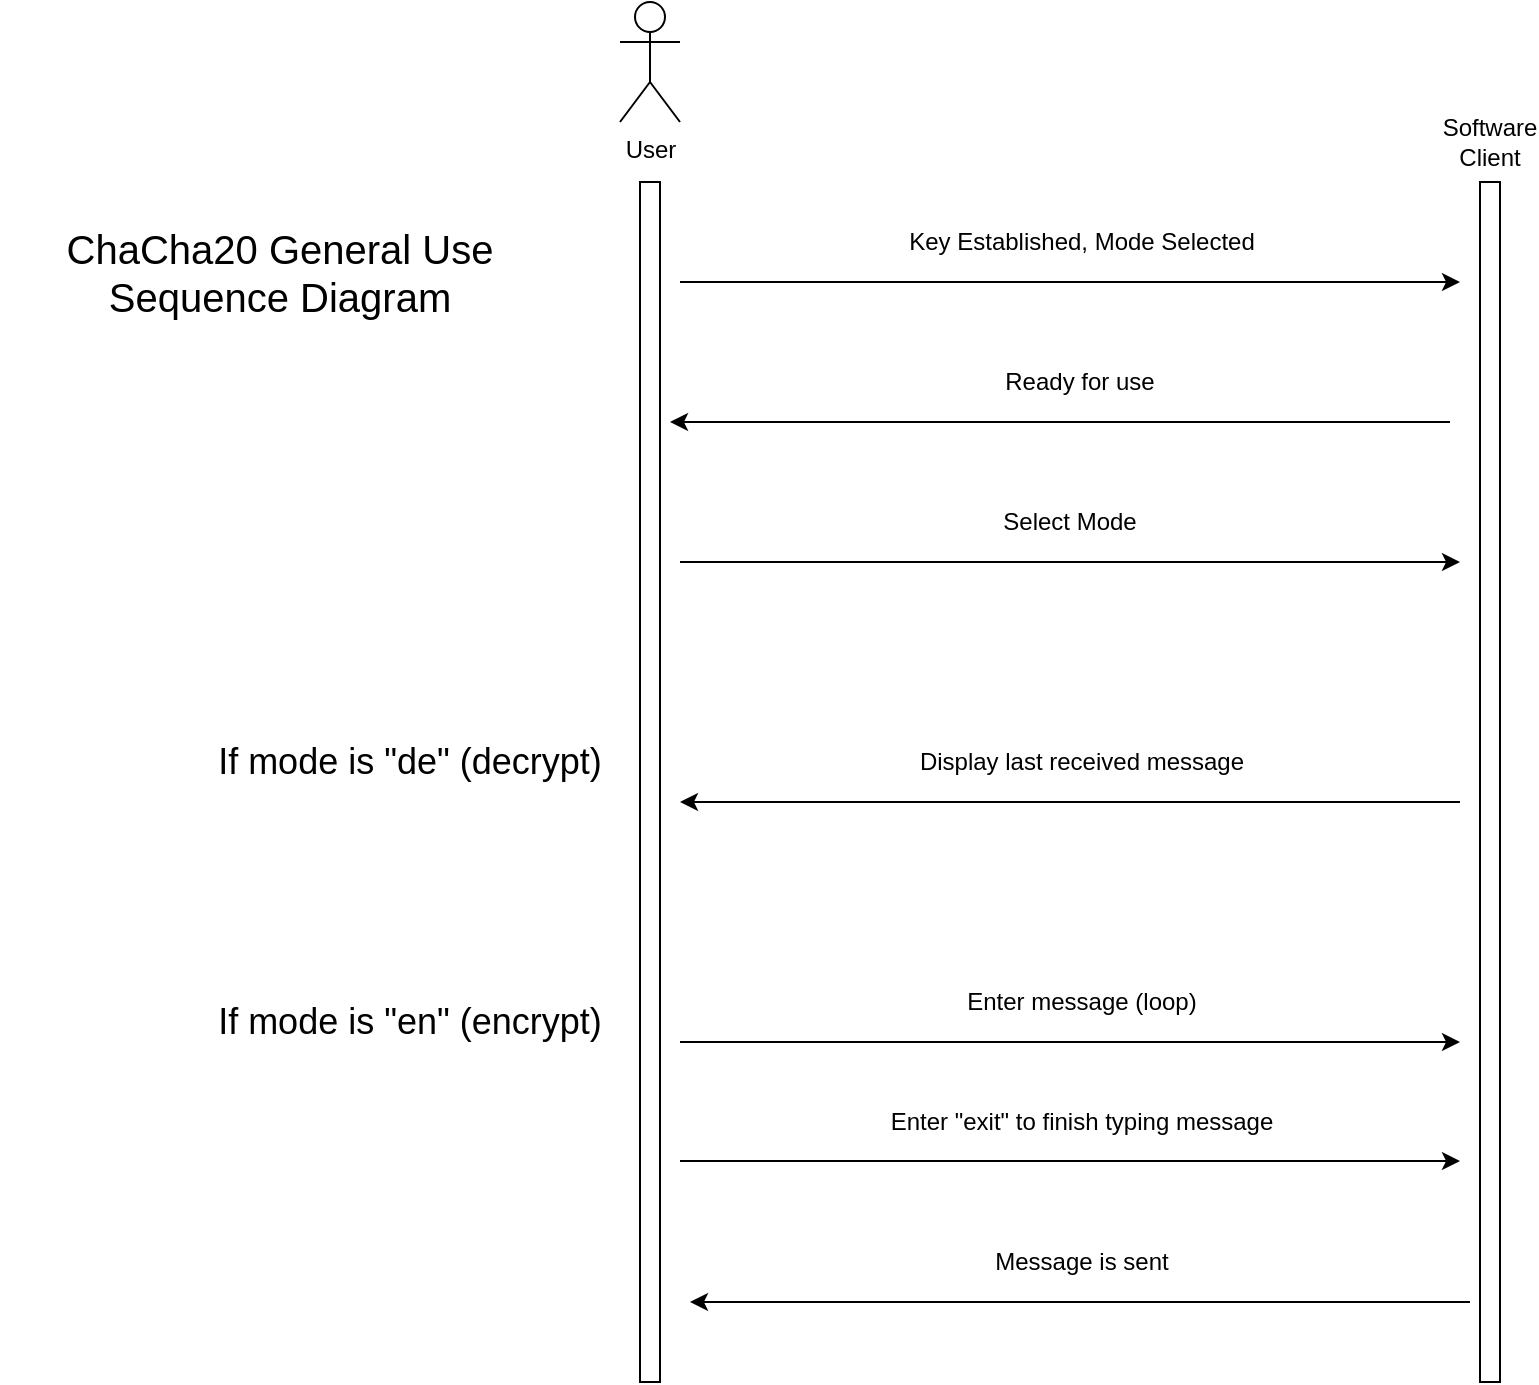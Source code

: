 <mxfile version="14.6.6" type="github">
  <diagram id="qDMEYpOsXJCoP1dF4ED4" name="Page-1">
    <mxGraphModel dx="780" dy="1112" grid="1" gridSize="10" guides="1" tooltips="1" connect="1" arrows="1" fold="1" page="1" pageScale="1" pageWidth="850" pageHeight="1100" math="0" shadow="0">
      <root>
        <mxCell id="0" />
        <mxCell id="1" parent="0" />
        <mxCell id="i3VJmlXn5cS3IIKBHjPB-1" value="" style="rounded=0;whiteSpace=wrap;html=1;" parent="1" vertex="1">
          <mxGeometry x="340" y="110" width="10" height="600" as="geometry" />
        </mxCell>
        <mxCell id="i3VJmlXn5cS3IIKBHjPB-2" value="" style="rounded=0;whiteSpace=wrap;html=1;" parent="1" vertex="1">
          <mxGeometry x="760" y="110" width="10" height="600" as="geometry" />
        </mxCell>
        <mxCell id="i3VJmlXn5cS3IIKBHjPB-3" value="Software Client" style="text;html=1;strokeColor=none;fillColor=none;align=center;verticalAlign=middle;whiteSpace=wrap;rounded=0;" parent="1" vertex="1">
          <mxGeometry x="745" y="80" width="40" height="20" as="geometry" />
        </mxCell>
        <mxCell id="i3VJmlXn5cS3IIKBHjPB-4" value="" style="endArrow=classic;html=1;" parent="1" edge="1">
          <mxGeometry width="50" height="50" relative="1" as="geometry">
            <mxPoint x="360" y="160" as="sourcePoint" />
            <mxPoint x="750" y="160" as="targetPoint" />
          </mxGeometry>
        </mxCell>
        <mxCell id="i3VJmlXn5cS3IIKBHjPB-5" value="Key Established, Mode Selected" style="text;html=1;strokeColor=none;fillColor=none;align=center;verticalAlign=middle;whiteSpace=wrap;rounded=0;" parent="1" vertex="1">
          <mxGeometry x="461" y="130" width="200" height="20" as="geometry" />
        </mxCell>
        <mxCell id="i3VJmlXn5cS3IIKBHjPB-6" value="" style="endArrow=classic;html=1;" parent="1" edge="1">
          <mxGeometry width="50" height="50" relative="1" as="geometry">
            <mxPoint x="745" y="230" as="sourcePoint" />
            <mxPoint x="355" y="230" as="targetPoint" />
          </mxGeometry>
        </mxCell>
        <mxCell id="i3VJmlXn5cS3IIKBHjPB-7" value="Ready for use" style="text;html=1;strokeColor=none;fillColor=none;align=center;verticalAlign=middle;whiteSpace=wrap;rounded=0;" parent="1" vertex="1">
          <mxGeometry x="500" y="200" width="120" height="20" as="geometry" />
        </mxCell>
        <mxCell id="i3VJmlXn5cS3IIKBHjPB-8" value="" style="endArrow=classic;html=1;" parent="1" edge="1">
          <mxGeometry width="50" height="50" relative="1" as="geometry">
            <mxPoint x="360" y="300" as="sourcePoint" />
            <mxPoint x="750" y="300" as="targetPoint" />
          </mxGeometry>
        </mxCell>
        <mxCell id="i3VJmlXn5cS3IIKBHjPB-9" value="Select Mode" style="text;html=1;strokeColor=none;fillColor=none;align=center;verticalAlign=middle;whiteSpace=wrap;rounded=0;" parent="1" vertex="1">
          <mxGeometry x="480" y="270" width="150" height="20" as="geometry" />
        </mxCell>
        <mxCell id="i3VJmlXn5cS3IIKBHjPB-14" value="&lt;font style=&quot;font-size: 20px&quot;&gt;ChaCha20 General Use Sequence Diagram&lt;/font&gt;" style="text;html=1;strokeColor=none;fillColor=none;align=center;verticalAlign=middle;whiteSpace=wrap;rounded=0;" parent="1" vertex="1">
          <mxGeometry x="20" y="80" width="280" height="150" as="geometry" />
        </mxCell>
        <mxCell id="i3VJmlXn5cS3IIKBHjPB-16" value="Display last received message" style="text;html=1;strokeColor=none;fillColor=none;align=center;verticalAlign=middle;whiteSpace=wrap;rounded=0;" parent="1" vertex="1">
          <mxGeometry x="461" y="390" width="200" height="20" as="geometry" />
        </mxCell>
        <mxCell id="i3VJmlXn5cS3IIKBHjPB-18" value="User" style="shape=umlActor;verticalLabelPosition=bottom;verticalAlign=top;html=1;outlineConnect=0;" parent="1" vertex="1">
          <mxGeometry x="330" y="20" width="30" height="60" as="geometry" />
        </mxCell>
        <mxCell id="i3VJmlXn5cS3IIKBHjPB-19" value="" style="endArrow=classic;html=1;" parent="1" edge="1">
          <mxGeometry width="50" height="50" relative="1" as="geometry">
            <mxPoint x="750" y="420" as="sourcePoint" />
            <mxPoint x="360" y="420" as="targetPoint" />
          </mxGeometry>
        </mxCell>
        <mxCell id="i3VJmlXn5cS3IIKBHjPB-20" value="" style="endArrow=classic;html=1;" parent="1" edge="1">
          <mxGeometry width="50" height="50" relative="1" as="geometry">
            <mxPoint x="360" y="540" as="sourcePoint" />
            <mxPoint x="750" y="540" as="targetPoint" />
          </mxGeometry>
        </mxCell>
        <mxCell id="i3VJmlXn5cS3IIKBHjPB-21" value="&lt;font style=&quot;font-size: 18px&quot;&gt;If mode is &quot;de&quot; (decrypt)&lt;/font&gt;" style="text;html=1;strokeColor=none;fillColor=none;align=center;verticalAlign=middle;whiteSpace=wrap;rounded=0;" parent="1" vertex="1">
          <mxGeometry x="110" y="370" width="230" height="60" as="geometry" />
        </mxCell>
        <mxCell id="i3VJmlXn5cS3IIKBHjPB-22" value="&lt;font style=&quot;font-size: 18px&quot;&gt;If mode is &quot;en&quot; (encrypt)&lt;/font&gt;" style="text;html=1;strokeColor=none;fillColor=none;align=center;verticalAlign=middle;whiteSpace=wrap;rounded=0;" parent="1" vertex="1">
          <mxGeometry x="110" y="500" width="230" height="60" as="geometry" />
        </mxCell>
        <mxCell id="i3VJmlXn5cS3IIKBHjPB-23" value="Enter message (loop)" style="text;html=1;strokeColor=none;fillColor=none;align=center;verticalAlign=middle;whiteSpace=wrap;rounded=0;" parent="1" vertex="1">
          <mxGeometry x="461" y="510" width="200" height="20" as="geometry" />
        </mxCell>
        <mxCell id="i3VJmlXn5cS3IIKBHjPB-26" value="" style="endArrow=classic;html=1;" parent="1" edge="1">
          <mxGeometry width="50" height="50" relative="1" as="geometry">
            <mxPoint x="360" y="599.5" as="sourcePoint" />
            <mxPoint x="750" y="599.5" as="targetPoint" />
          </mxGeometry>
        </mxCell>
        <mxCell id="i3VJmlXn5cS3IIKBHjPB-27" value="Enter &quot;exit&quot; to finish typing message" style="text;html=1;strokeColor=none;fillColor=none;align=center;verticalAlign=middle;whiteSpace=wrap;rounded=0;" parent="1" vertex="1">
          <mxGeometry x="461" y="570" width="200" height="20" as="geometry" />
        </mxCell>
        <mxCell id="i3VJmlXn5cS3IIKBHjPB-28" value="Message is sent" style="text;html=1;strokeColor=none;fillColor=none;align=center;verticalAlign=middle;whiteSpace=wrap;rounded=0;" parent="1" vertex="1">
          <mxGeometry x="461" y="640" width="200" height="20" as="geometry" />
        </mxCell>
        <mxCell id="i3VJmlXn5cS3IIKBHjPB-29" value="" style="endArrow=classic;html=1;" parent="1" edge="1">
          <mxGeometry width="50" height="50" relative="1" as="geometry">
            <mxPoint x="755" y="670" as="sourcePoint" />
            <mxPoint x="365" y="670" as="targetPoint" />
          </mxGeometry>
        </mxCell>
      </root>
    </mxGraphModel>
  </diagram>
</mxfile>
